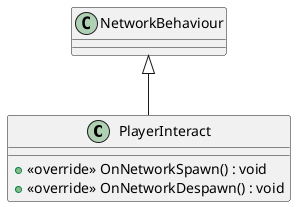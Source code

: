@startuml
class PlayerInteract {
    + <<override>> OnNetworkSpawn() : void
    + <<override>> OnNetworkDespawn() : void
}
NetworkBehaviour <|-- PlayerInteract
@enduml
